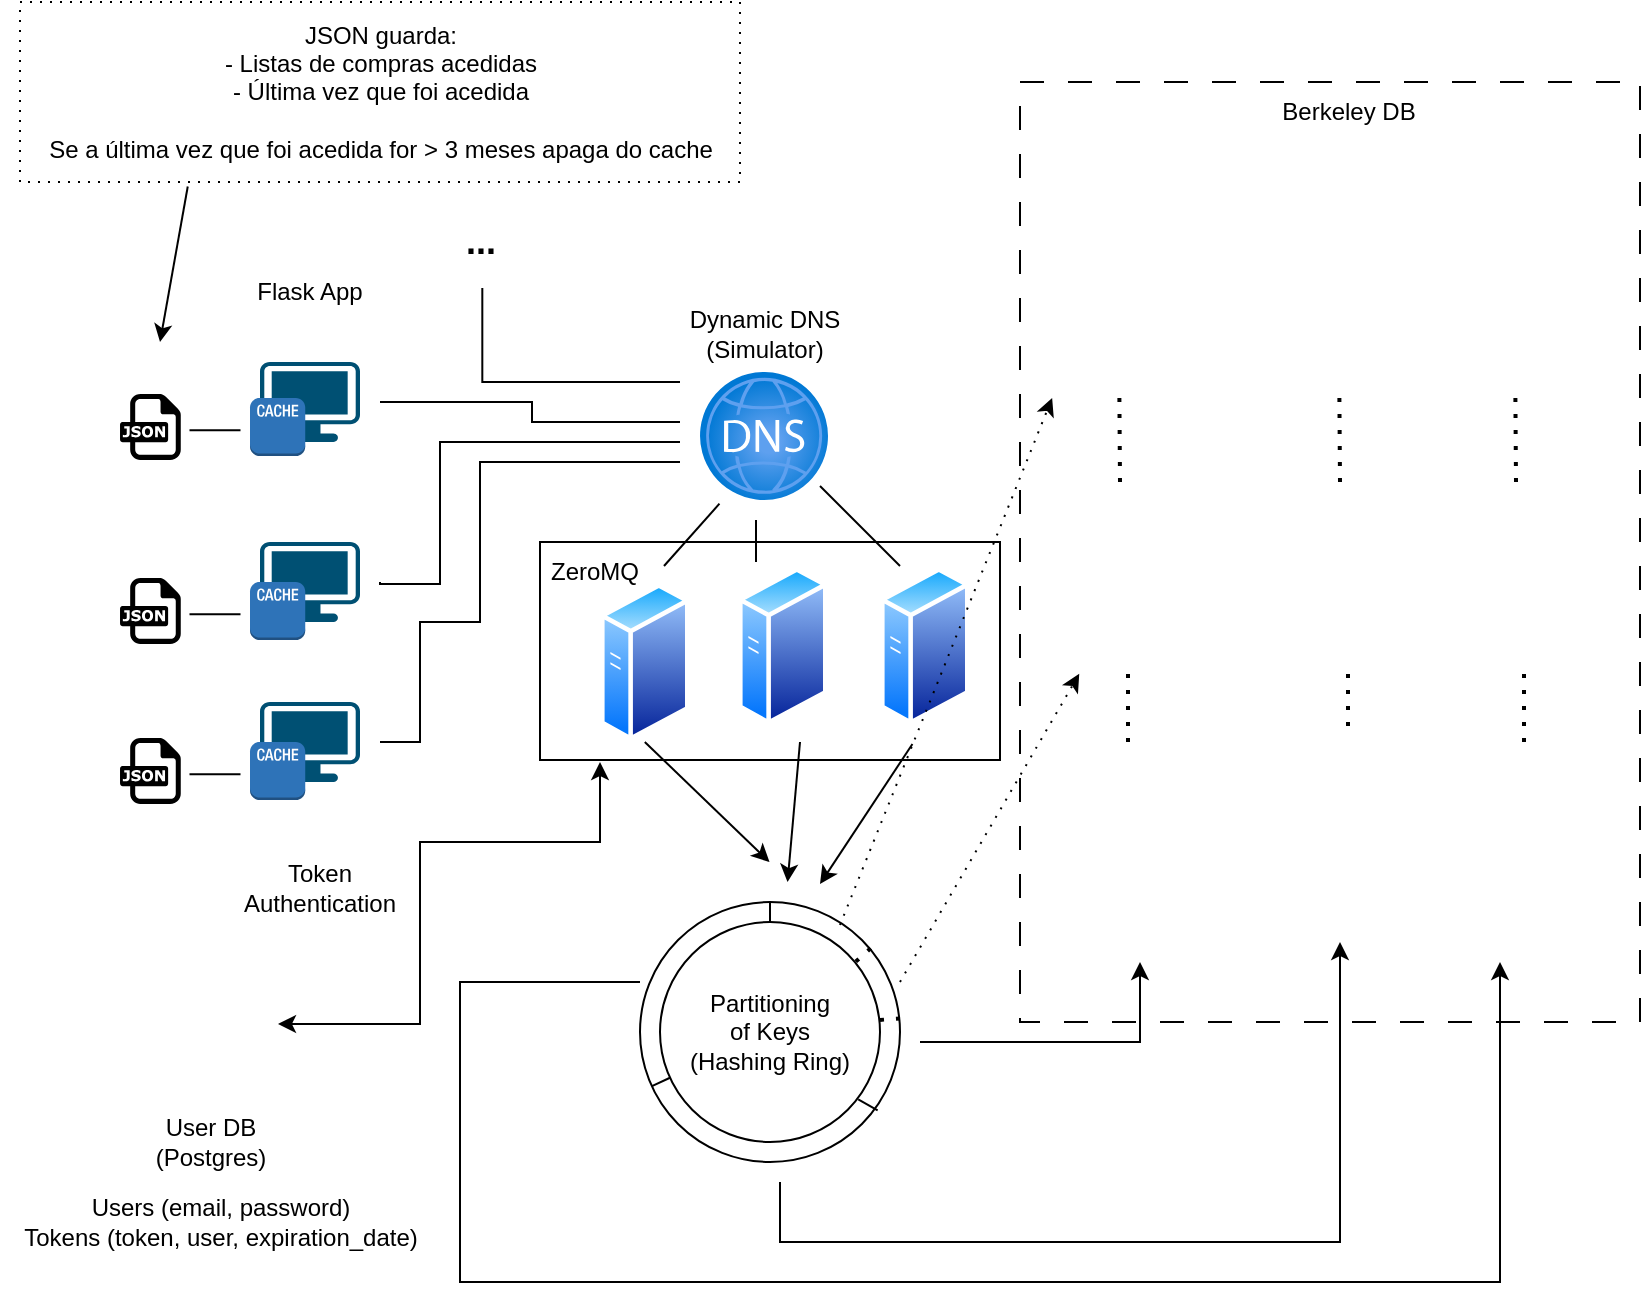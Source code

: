 <mxfile version="22.0.5" type="device">
  <diagram name="Page-1" id="9azXhZL4O-k1q4BhSvVs">
    <mxGraphModel dx="1041" dy="688" grid="1" gridSize="10" guides="1" tooltips="1" connect="1" arrows="1" fold="1" page="1" pageScale="1" pageWidth="827" pageHeight="1169" math="0" shadow="0">
      <root>
        <mxCell id="0" />
        <mxCell id="1" parent="0" />
        <mxCell id="MMOcYGWsHeO2uukwPDXI-76" value="" style="rounded=0;whiteSpace=wrap;html=1;fillColor=none;dashed=1;dashPattern=12 12;" vertex="1" parent="1">
          <mxGeometry x="510" y="50" width="310" height="470" as="geometry" />
        </mxCell>
        <mxCell id="MMOcYGWsHeO2uukwPDXI-1" value="" style="points=[[0.03,0.03,0],[0.5,0,0],[0.97,0.03,0],[1,0.4,0],[0.97,0.745,0],[0.5,1,0],[0.03,0.745,0],[0,0.4,0]];verticalLabelPosition=bottom;sketch=0;html=1;verticalAlign=top;aspect=fixed;align=center;pointerEvents=1;shape=mxgraph.cisco19.workstation;fillColor=#005073;strokeColor=none;" vertex="1" parent="1">
          <mxGeometry x="130" y="190" width="50" height="40" as="geometry" />
        </mxCell>
        <mxCell id="MMOcYGWsHeO2uukwPDXI-2" value="" style="points=[[0.03,0.03,0],[0.5,0,0],[0.97,0.03,0],[1,0.4,0],[0.97,0.745,0],[0.5,1,0],[0.03,0.745,0],[0,0.4,0]];verticalLabelPosition=bottom;sketch=0;html=1;verticalAlign=top;aspect=fixed;align=center;pointerEvents=1;shape=mxgraph.cisco19.workstation;fillColor=#005073;strokeColor=none;" vertex="1" parent="1">
          <mxGeometry x="130" y="280" width="50" height="40" as="geometry" />
        </mxCell>
        <mxCell id="MMOcYGWsHeO2uukwPDXI-3" value="" style="points=[[0.03,0.03,0],[0.5,0,0],[0.97,0.03,0],[1,0.4,0],[0.97,0.745,0],[0.5,1,0],[0.03,0.745,0],[0,0.4,0]];verticalLabelPosition=bottom;sketch=0;html=1;verticalAlign=top;aspect=fixed;align=center;pointerEvents=1;shape=mxgraph.cisco19.workstation;fillColor=#005073;strokeColor=none;" vertex="1" parent="1">
          <mxGeometry x="130" y="360" width="50" height="40" as="geometry" />
        </mxCell>
        <mxCell id="MMOcYGWsHeO2uukwPDXI-12" value="" style="group" vertex="1" connectable="0" parent="1">
          <mxGeometry x="320" y="460" width="130" height="130" as="geometry" />
        </mxCell>
        <mxCell id="MMOcYGWsHeO2uukwPDXI-5" value="" style="ellipse;whiteSpace=wrap;html=1;aspect=fixed;" vertex="1" parent="MMOcYGWsHeO2uukwPDXI-12">
          <mxGeometry width="130" height="130" as="geometry" />
        </mxCell>
        <mxCell id="MMOcYGWsHeO2uukwPDXI-6" value="Partitioning &lt;br&gt;of Keys&lt;br&gt;(Hashing Ring)" style="ellipse;whiteSpace=wrap;html=1;aspect=fixed;" vertex="1" parent="MMOcYGWsHeO2uukwPDXI-12">
          <mxGeometry x="10" y="10" width="110" height="110" as="geometry" />
        </mxCell>
        <mxCell id="MMOcYGWsHeO2uukwPDXI-7" value="" style="endArrow=none;html=1;rounded=0;exitX=0.046;exitY=0.708;exitDx=0;exitDy=0;exitPerimeter=0;" edge="1" parent="MMOcYGWsHeO2uukwPDXI-12" source="MMOcYGWsHeO2uukwPDXI-5" target="MMOcYGWsHeO2uukwPDXI-6">
          <mxGeometry width="50" height="50" relative="1" as="geometry">
            <mxPoint x="10" y="90" as="sourcePoint" />
            <mxPoint x="60" y="40" as="targetPoint" />
          </mxGeometry>
        </mxCell>
        <mxCell id="MMOcYGWsHeO2uukwPDXI-8" value="" style="endArrow=none;html=1;rounded=0;exitX=0.914;exitY=0.801;exitDx=0;exitDy=0;exitPerimeter=0;entryX=0.901;entryY=0.806;entryDx=0;entryDy=0;entryPerimeter=0;" edge="1" parent="MMOcYGWsHeO2uukwPDXI-12" source="MMOcYGWsHeO2uukwPDXI-5" target="MMOcYGWsHeO2uukwPDXI-6">
          <mxGeometry width="50" height="50" relative="1" as="geometry">
            <mxPoint x="16" y="102" as="sourcePoint" />
            <mxPoint x="25" y="98" as="targetPoint" />
          </mxGeometry>
        </mxCell>
        <mxCell id="MMOcYGWsHeO2uukwPDXI-9" value="" style="endArrow=none;html=1;rounded=0;exitX=0.5;exitY=0;exitDx=0;exitDy=0;entryX=0.5;entryY=0;entryDx=0;entryDy=0;" edge="1" parent="MMOcYGWsHeO2uukwPDXI-12" source="MMOcYGWsHeO2uukwPDXI-5" target="MMOcYGWsHeO2uukwPDXI-6">
          <mxGeometry width="50" height="50" relative="1" as="geometry">
            <mxPoint x="129" y="114" as="sourcePoint" />
            <mxPoint x="119" y="109" as="targetPoint" />
          </mxGeometry>
        </mxCell>
        <mxCell id="MMOcYGWsHeO2uukwPDXI-95" value="" style="endArrow=none;dashed=1;html=1;dashPattern=1 3;strokeWidth=2;rounded=0;entryX=0.887;entryY=0.178;entryDx=0;entryDy=0;entryPerimeter=0;exitX=0.89;exitY=0.18;exitDx=0;exitDy=0;exitPerimeter=0;" edge="1" parent="MMOcYGWsHeO2uukwPDXI-12" source="MMOcYGWsHeO2uukwPDXI-6" target="MMOcYGWsHeO2uukwPDXI-5">
          <mxGeometry width="50" height="50" relative="1" as="geometry">
            <mxPoint x="80" y="70" as="sourcePoint" />
            <mxPoint x="130" y="20" as="targetPoint" />
          </mxGeometry>
        </mxCell>
        <mxCell id="MMOcYGWsHeO2uukwPDXI-96" value="" style="endArrow=none;dashed=1;html=1;dashPattern=1 3;strokeWidth=2;rounded=0;entryX=1.001;entryY=0.448;entryDx=0;entryDy=0;entryPerimeter=0;exitX=1;exitY=0.445;exitDx=0;exitDy=0;exitPerimeter=0;" edge="1" parent="MMOcYGWsHeO2uukwPDXI-12" source="MMOcYGWsHeO2uukwPDXI-6" target="MMOcYGWsHeO2uukwPDXI-5">
          <mxGeometry width="50" height="50" relative="1" as="geometry">
            <mxPoint x="118" y="40" as="sourcePoint" />
            <mxPoint x="125" y="33" as="targetPoint" />
          </mxGeometry>
        </mxCell>
        <mxCell id="MMOcYGWsHeO2uukwPDXI-13" value="" style="endArrow=classic;html=1;rounded=0;exitX=0.5;exitY=1;exitDx=0;exitDy=0;" edge="1" parent="1" source="MMOcYGWsHeO2uukwPDXI-20">
          <mxGeometry width="50" height="50" relative="1" as="geometry">
            <mxPoint x="384.76" y="380" as="sourcePoint" />
            <mxPoint x="384.76" y="440" as="targetPoint" />
          </mxGeometry>
        </mxCell>
        <mxCell id="MMOcYGWsHeO2uukwPDXI-14" value="" style="endArrow=classic;html=1;rounded=0;edgeStyle=orthogonalEdgeStyle;" edge="1" parent="1">
          <mxGeometry width="50" height="50" relative="1" as="geometry">
            <mxPoint x="320" y="500" as="sourcePoint" />
            <mxPoint x="750" y="490" as="targetPoint" />
            <Array as="points">
              <mxPoint x="230" y="500" />
              <mxPoint x="230" y="650" />
              <mxPoint x="750" y="650" />
              <mxPoint x="750" y="580" />
            </Array>
          </mxGeometry>
        </mxCell>
        <mxCell id="MMOcYGWsHeO2uukwPDXI-15" value="" style="endArrow=classic;html=1;rounded=0;edgeStyle=orthogonalEdgeStyle;" edge="1" parent="1">
          <mxGeometry width="50" height="50" relative="1" as="geometry">
            <mxPoint x="460" y="530" as="sourcePoint" />
            <mxPoint x="570" y="490" as="targetPoint" />
            <Array as="points">
              <mxPoint x="570" y="530" />
              <mxPoint x="570" y="490" />
            </Array>
          </mxGeometry>
        </mxCell>
        <mxCell id="MMOcYGWsHeO2uukwPDXI-16" value="" style="endArrow=classic;html=1;rounded=0;edgeStyle=orthogonalEdgeStyle;" edge="1" parent="1">
          <mxGeometry width="50" height="50" relative="1" as="geometry">
            <mxPoint x="390" y="600" as="sourcePoint" />
            <mxPoint x="670" y="480" as="targetPoint" />
            <Array as="points">
              <mxPoint x="390" y="630" />
              <mxPoint x="670" y="630" />
            </Array>
          </mxGeometry>
        </mxCell>
        <mxCell id="MMOcYGWsHeO2uukwPDXI-17" value="" style="image;aspect=fixed;perimeter=ellipsePerimeter;html=1;align=center;shadow=0;dashed=0;spacingTop=3;image=img/lib/active_directory/generic_server.svg;" vertex="1" parent="1">
          <mxGeometry x="440" y="292" width="44.8" height="80" as="geometry" />
        </mxCell>
        <mxCell id="MMOcYGWsHeO2uukwPDXI-19" value="" style="image;aspect=fixed;perimeter=ellipsePerimeter;html=1;align=center;shadow=0;dashed=0;spacingTop=3;image=img/lib/active_directory/generic_server.svg;" vertex="1" parent="1">
          <mxGeometry x="369" y="292" width="44.8" height="80" as="geometry" />
        </mxCell>
        <mxCell id="MMOcYGWsHeO2uukwPDXI-24" value="" style="endArrow=none;html=1;rounded=0;edgeStyle=orthogonalEdgeStyle;" edge="1" parent="1">
          <mxGeometry width="50" height="50" relative="1" as="geometry">
            <mxPoint x="190" y="210" as="sourcePoint" />
            <mxPoint x="340" y="220" as="targetPoint" />
            <Array as="points">
              <mxPoint x="266" y="210" />
              <mxPoint x="266" y="220" />
            </Array>
          </mxGeometry>
        </mxCell>
        <mxCell id="MMOcYGWsHeO2uukwPDXI-25" value="" style="endArrow=none;html=1;rounded=0;edgeStyle=orthogonalEdgeStyle;" edge="1" parent="1">
          <mxGeometry width="50" height="50" relative="1" as="geometry">
            <mxPoint x="190" y="300" as="sourcePoint" />
            <mxPoint x="340" y="230" as="targetPoint" />
            <Array as="points">
              <mxPoint x="190" y="301" />
              <mxPoint x="220" y="301" />
              <mxPoint x="220" y="230" />
            </Array>
          </mxGeometry>
        </mxCell>
        <mxCell id="MMOcYGWsHeO2uukwPDXI-26" value="" style="endArrow=none;html=1;rounded=0;edgeStyle=elbowEdgeStyle;elbow=vertical;" edge="1" parent="1" source="MMOcYGWsHeO2uukwPDXI-20">
          <mxGeometry width="50" height="50" relative="1" as="geometry">
            <mxPoint x="177.2" y="503.5" as="sourcePoint" />
            <mxPoint x="327.2" y="328.5" as="targetPoint" />
            <Array as="points" />
          </mxGeometry>
        </mxCell>
        <mxCell id="MMOcYGWsHeO2uukwPDXI-36" value="" style="shape=image;html=1;verticalAlign=top;verticalLabelPosition=bottom;labelBackgroundColor=#ffffff;imageAspect=0;aspect=fixed;image=https://cdn2.iconfinder.com/data/icons/whcompare-isometric-web-hosting-servers/50/database-128.png" vertex="1" parent="1">
          <mxGeometry x="520" y="380" width="88" height="88" as="geometry" />
        </mxCell>
        <mxCell id="MMOcYGWsHeO2uukwPDXI-41" value="" style="endArrow=none;html=1;rounded=0;edgeStyle=orthogonalEdgeStyle;" edge="1" parent="1">
          <mxGeometry width="50" height="50" relative="1" as="geometry">
            <mxPoint x="190" y="380" as="sourcePoint" />
            <mxPoint x="340" y="240" as="targetPoint" />
            <Array as="points">
              <mxPoint x="210" y="380" />
              <mxPoint x="210" y="320" />
              <mxPoint x="240" y="320" />
              <mxPoint x="240" y="240" />
              <mxPoint x="340" y="240" />
            </Array>
          </mxGeometry>
        </mxCell>
        <mxCell id="MMOcYGWsHeO2uukwPDXI-42" value="&lt;b&gt;&lt;font style=&quot;font-size: 18px;&quot;&gt;...&lt;/font&gt;&lt;/b&gt;" style="text;html=1;align=center;verticalAlign=middle;resizable=0;points=[];autosize=1;strokeColor=none;fillColor=none;" vertex="1" parent="1">
          <mxGeometry x="220" y="110" width="40" height="40" as="geometry" />
        </mxCell>
        <mxCell id="MMOcYGWsHeO2uukwPDXI-47" value="Dynamic DNS&lt;br&gt;(Simulator)" style="text;html=1;align=center;verticalAlign=middle;resizable=0;points=[];autosize=1;strokeColor=none;fillColor=none;" vertex="1" parent="1">
          <mxGeometry x="332" y="156" width="100" height="40" as="geometry" />
        </mxCell>
        <mxCell id="MMOcYGWsHeO2uukwPDXI-49" value="" style="shape=image;html=1;verticalAlign=top;verticalLabelPosition=bottom;labelBackgroundColor=#ffffff;imageAspect=0;aspect=fixed;image=https://cdn2.iconfinder.com/data/icons/whcompare-isometric-web-hosting-servers/50/database-128.png" vertex="1" parent="1">
          <mxGeometry x="520" y="256" width="88" height="88" as="geometry" />
        </mxCell>
        <mxCell id="MMOcYGWsHeO2uukwPDXI-50" value="" style="shape=image;html=1;verticalAlign=top;verticalLabelPosition=bottom;labelBackgroundColor=#ffffff;imageAspect=0;aspect=fixed;image=https://cdn2.iconfinder.com/data/icons/whcompare-isometric-web-hosting-servers/50/database-128.png" vertex="1" parent="1">
          <mxGeometry x="520" y="120" width="88" height="88" as="geometry" />
        </mxCell>
        <mxCell id="MMOcYGWsHeO2uukwPDXI-51" value="" style="endArrow=none;dashed=1;html=1;dashPattern=1 3;strokeWidth=2;rounded=0;entryX=0.5;entryY=1;entryDx=0;entryDy=0;exitX=0.5;exitY=0;exitDx=0;exitDy=0;" edge="1" parent="1" source="MMOcYGWsHeO2uukwPDXI-36" target="MMOcYGWsHeO2uukwPDXI-49">
          <mxGeometry width="50" height="50" relative="1" as="geometry">
            <mxPoint x="410" y="400" as="sourcePoint" />
            <mxPoint x="460" y="350" as="targetPoint" />
          </mxGeometry>
        </mxCell>
        <mxCell id="MMOcYGWsHeO2uukwPDXI-52" value="" style="endArrow=none;dashed=1;html=1;dashPattern=1 3;strokeWidth=2;rounded=0;entryX=0.451;entryY=0.992;entryDx=0;entryDy=0;entryPerimeter=0;" edge="1" parent="1" target="MMOcYGWsHeO2uukwPDXI-50">
          <mxGeometry width="50" height="50" relative="1" as="geometry">
            <mxPoint x="560" y="250" as="sourcePoint" />
            <mxPoint x="574" y="354" as="targetPoint" />
            <Array as="points" />
          </mxGeometry>
        </mxCell>
        <mxCell id="MMOcYGWsHeO2uukwPDXI-53" value="" style="shape=image;html=1;verticalAlign=top;verticalLabelPosition=bottom;labelBackgroundColor=#ffffff;imageAspect=0;aspect=fixed;image=https://cdn2.iconfinder.com/data/icons/whcompare-isometric-web-hosting-servers/50/database-128.png" vertex="1" parent="1">
          <mxGeometry x="630" y="372" width="88" height="88" as="geometry" />
        </mxCell>
        <mxCell id="MMOcYGWsHeO2uukwPDXI-54" value="" style="endArrow=none;dashed=1;html=1;dashPattern=1 3;strokeWidth=2;rounded=0;entryX=0.5;entryY=1;entryDx=0;entryDy=0;exitX=0.5;exitY=0;exitDx=0;exitDy=0;" edge="1" source="MMOcYGWsHeO2uukwPDXI-53" target="MMOcYGWsHeO2uukwPDXI-55" parent="1">
          <mxGeometry width="50" height="50" relative="1" as="geometry">
            <mxPoint x="520" y="400" as="sourcePoint" />
            <mxPoint x="570" y="350" as="targetPoint" />
          </mxGeometry>
        </mxCell>
        <mxCell id="MMOcYGWsHeO2uukwPDXI-55" value="" style="shape=image;html=1;verticalAlign=top;verticalLabelPosition=bottom;labelBackgroundColor=#ffffff;imageAspect=0;aspect=fixed;image=https://cdn2.iconfinder.com/data/icons/whcompare-isometric-web-hosting-servers/50/database-128.png" vertex="1" parent="1">
          <mxGeometry x="630" y="256" width="88" height="88" as="geometry" />
        </mxCell>
        <mxCell id="MMOcYGWsHeO2uukwPDXI-56" value="" style="endArrow=none;dashed=1;html=1;dashPattern=1 3;strokeWidth=2;rounded=0;entryX=0.451;entryY=0.992;entryDx=0;entryDy=0;entryPerimeter=0;" edge="1" target="MMOcYGWsHeO2uukwPDXI-57" parent="1">
          <mxGeometry width="50" height="50" relative="1" as="geometry">
            <mxPoint x="670" y="250" as="sourcePoint" />
            <mxPoint x="684" y="354" as="targetPoint" />
            <Array as="points" />
          </mxGeometry>
        </mxCell>
        <mxCell id="MMOcYGWsHeO2uukwPDXI-57" value="" style="shape=image;html=1;verticalAlign=top;verticalLabelPosition=bottom;labelBackgroundColor=#ffffff;imageAspect=0;aspect=fixed;image=https://cdn2.iconfinder.com/data/icons/whcompare-isometric-web-hosting-servers/50/database-128.png" vertex="1" parent="1">
          <mxGeometry x="630" y="120" width="88" height="88" as="geometry" />
        </mxCell>
        <mxCell id="MMOcYGWsHeO2uukwPDXI-58" value="" style="shape=image;html=1;verticalAlign=top;verticalLabelPosition=bottom;labelBackgroundColor=#ffffff;imageAspect=0;aspect=fixed;image=https://cdn2.iconfinder.com/data/icons/whcompare-isometric-web-hosting-servers/50/database-128.png" vertex="1" parent="1">
          <mxGeometry x="718" y="380" width="88" height="88" as="geometry" />
        </mxCell>
        <mxCell id="MMOcYGWsHeO2uukwPDXI-59" value="" style="endArrow=none;dashed=1;html=1;dashPattern=1 3;strokeWidth=2;rounded=0;entryX=0.5;entryY=1;entryDx=0;entryDy=0;exitX=0.5;exitY=0;exitDx=0;exitDy=0;" edge="1" source="MMOcYGWsHeO2uukwPDXI-58" target="MMOcYGWsHeO2uukwPDXI-60" parent="1">
          <mxGeometry width="50" height="50" relative="1" as="geometry">
            <mxPoint x="608" y="400" as="sourcePoint" />
            <mxPoint x="658" y="350" as="targetPoint" />
          </mxGeometry>
        </mxCell>
        <mxCell id="MMOcYGWsHeO2uukwPDXI-60" value="" style="shape=image;html=1;verticalAlign=top;verticalLabelPosition=bottom;labelBackgroundColor=#ffffff;imageAspect=0;aspect=fixed;image=https://cdn2.iconfinder.com/data/icons/whcompare-isometric-web-hosting-servers/50/database-128.png" vertex="1" parent="1">
          <mxGeometry x="718" y="256" width="88" height="88" as="geometry" />
        </mxCell>
        <mxCell id="MMOcYGWsHeO2uukwPDXI-61" value="" style="endArrow=none;dashed=1;html=1;dashPattern=1 3;strokeWidth=2;rounded=0;entryX=0.451;entryY=0.992;entryDx=0;entryDy=0;entryPerimeter=0;" edge="1" target="MMOcYGWsHeO2uukwPDXI-62" parent="1">
          <mxGeometry width="50" height="50" relative="1" as="geometry">
            <mxPoint x="758" y="250" as="sourcePoint" />
            <mxPoint x="772" y="354" as="targetPoint" />
            <Array as="points" />
          </mxGeometry>
        </mxCell>
        <mxCell id="MMOcYGWsHeO2uukwPDXI-62" value="" style="shape=image;html=1;verticalAlign=top;verticalLabelPosition=bottom;labelBackgroundColor=#ffffff;imageAspect=0;aspect=fixed;image=https://cdn2.iconfinder.com/data/icons/whcompare-isometric-web-hosting-servers/50/database-128.png" vertex="1" parent="1">
          <mxGeometry x="718" y="120" width="88" height="88" as="geometry" />
        </mxCell>
        <mxCell id="MMOcYGWsHeO2uukwPDXI-63" value="" style="image;aspect=fixed;html=1;points=[];align=center;fontSize=12;image=img/lib/azure2/networking/DNS_Zones.svg;" vertex="1" parent="1">
          <mxGeometry x="350" y="195" width="64" height="64" as="geometry" />
        </mxCell>
        <mxCell id="MMOcYGWsHeO2uukwPDXI-65" value="" style="endArrow=none;html=1;rounded=0;edgeStyle=elbowEdgeStyle;elbow=vertical;exitX=0.529;exitY=1.075;exitDx=0;exitDy=0;exitPerimeter=0;" edge="1" parent="1" source="MMOcYGWsHeO2uukwPDXI-42">
          <mxGeometry width="50" height="50" relative="1" as="geometry">
            <mxPoint x="170" y="150" as="sourcePoint" />
            <mxPoint x="340" y="200" as="targetPoint" />
            <Array as="points">
              <mxPoint x="220" y="200" />
            </Array>
          </mxGeometry>
        </mxCell>
        <mxCell id="MMOcYGWsHeO2uukwPDXI-20" value="" style="image;aspect=fixed;perimeter=ellipsePerimeter;html=1;align=center;shadow=0;dashed=0;spacingTop=3;image=img/lib/active_directory/generic_server.svg;" vertex="1" parent="1">
          <mxGeometry x="300" y="300" width="44.8" height="80" as="geometry" />
        </mxCell>
        <mxCell id="MMOcYGWsHeO2uukwPDXI-67" value="" style="endArrow=none;html=1;rounded=0;entryX=0.152;entryY=1.029;entryDx=0;entryDy=0;entryPerimeter=0;" edge="1" parent="1" target="MMOcYGWsHeO2uukwPDXI-63">
          <mxGeometry width="50" height="50" relative="1" as="geometry">
            <mxPoint x="332" y="292" as="sourcePoint" />
            <mxPoint x="382" y="242" as="targetPoint" />
          </mxGeometry>
        </mxCell>
        <mxCell id="MMOcYGWsHeO2uukwPDXI-68" value="" style="endArrow=none;html=1;rounded=0;entryX=0.152;entryY=1.029;entryDx=0;entryDy=0;entryPerimeter=0;" edge="1" parent="1">
          <mxGeometry width="50" height="50" relative="1" as="geometry">
            <mxPoint x="378" y="290" as="sourcePoint" />
            <mxPoint x="378" y="269" as="targetPoint" />
          </mxGeometry>
        </mxCell>
        <mxCell id="MMOcYGWsHeO2uukwPDXI-69" value="" style="endArrow=none;html=1;rounded=0;" edge="1" parent="1">
          <mxGeometry width="50" height="50" relative="1" as="geometry">
            <mxPoint x="450" y="292" as="sourcePoint" />
            <mxPoint x="410" y="252" as="targetPoint" />
            <Array as="points">
              <mxPoint x="450" y="292" />
            </Array>
          </mxGeometry>
        </mxCell>
        <mxCell id="MMOcYGWsHeO2uukwPDXI-70" value="" style="endArrow=classic;html=1;rounded=0;" edge="1" parent="1">
          <mxGeometry width="50" height="50" relative="1" as="geometry">
            <mxPoint x="400" y="380" as="sourcePoint" />
            <mxPoint x="393.78" y="450" as="targetPoint" />
          </mxGeometry>
        </mxCell>
        <mxCell id="MMOcYGWsHeO2uukwPDXI-71" value="" style="endArrow=classic;html=1;rounded=0;" edge="1" parent="1">
          <mxGeometry width="50" height="50" relative="1" as="geometry">
            <mxPoint x="456.22" y="381" as="sourcePoint" />
            <mxPoint x="410" y="451" as="targetPoint" />
          </mxGeometry>
        </mxCell>
        <mxCell id="MMOcYGWsHeO2uukwPDXI-72" value="" style="shape=image;html=1;verticalAlign=top;verticalLabelPosition=bottom;labelBackgroundColor=#ffffff;imageAspect=0;aspect=fixed;image=https://cdn2.iconfinder.com/data/icons/whcompare-isometric-web-hosting-servers/50/database-128.png" vertex="1" parent="1">
          <mxGeometry x="70" y="490.5" width="69" height="69" as="geometry" />
        </mxCell>
        <mxCell id="MMOcYGWsHeO2uukwPDXI-73" value="" style="endArrow=classic;startArrow=classic;html=1;rounded=0;edgeStyle=orthogonalEdgeStyle;" edge="1" parent="1">
          <mxGeometry width="50" height="50" relative="1" as="geometry">
            <mxPoint x="139" y="521" as="sourcePoint" />
            <mxPoint x="300" y="390" as="targetPoint" />
            <Array as="points">
              <mxPoint x="210" y="521" />
              <mxPoint x="210" y="430" />
              <mxPoint x="300" y="430" />
            </Array>
          </mxGeometry>
        </mxCell>
        <mxCell id="MMOcYGWsHeO2uukwPDXI-74" value="User DB&lt;br&gt;(Postgres)" style="text;html=1;align=center;verticalAlign=middle;resizable=0;points=[];autosize=1;strokeColor=none;fillColor=none;" vertex="1" parent="1">
          <mxGeometry x="64.5" y="559.5" width="80" height="40" as="geometry" />
        </mxCell>
        <mxCell id="MMOcYGWsHeO2uukwPDXI-75" value="Berkeley DB" style="text;html=1;align=center;verticalAlign=middle;resizable=0;points=[];autosize=1;strokeColor=none;fillColor=none;" vertex="1" parent="1">
          <mxGeometry x="629" y="50" width="90" height="30" as="geometry" />
        </mxCell>
        <mxCell id="MMOcYGWsHeO2uukwPDXI-77" value="Flask App" style="text;html=1;strokeColor=none;fillColor=none;align=center;verticalAlign=middle;whiteSpace=wrap;rounded=0;" vertex="1" parent="1">
          <mxGeometry x="125" y="140" width="60" height="30" as="geometry" />
        </mxCell>
        <mxCell id="MMOcYGWsHeO2uukwPDXI-79" value="Token Authentication" style="text;html=1;strokeColor=none;fillColor=none;align=center;verticalAlign=middle;whiteSpace=wrap;rounded=0;" vertex="1" parent="1">
          <mxGeometry x="130" y="438" width="60" height="30" as="geometry" />
        </mxCell>
        <mxCell id="MMOcYGWsHeO2uukwPDXI-81" value="" style="outlineConnect=0;dashed=0;verticalLabelPosition=bottom;verticalAlign=top;align=center;html=1;shape=mxgraph.aws3.cache_node;fillColor=#2E73B8;gradientColor=none;" vertex="1" parent="1">
          <mxGeometry x="125" y="208" width="27.62" height="29" as="geometry" />
        </mxCell>
        <mxCell id="MMOcYGWsHeO2uukwPDXI-82" value="" style="outlineConnect=0;dashed=0;verticalLabelPosition=bottom;verticalAlign=top;align=center;html=1;shape=mxgraph.aws3.cache_node;fillColor=#2E73B8;gradientColor=none;" vertex="1" parent="1">
          <mxGeometry x="125" y="300" width="27.62" height="29" as="geometry" />
        </mxCell>
        <mxCell id="MMOcYGWsHeO2uukwPDXI-83" value="" style="outlineConnect=0;dashed=0;verticalLabelPosition=bottom;verticalAlign=top;align=center;html=1;shape=mxgraph.aws3.cache_node;fillColor=#2E73B8;gradientColor=none;" vertex="1" parent="1">
          <mxGeometry x="125" y="380" width="27.62" height="29" as="geometry" />
        </mxCell>
        <mxCell id="MMOcYGWsHeO2uukwPDXI-84" value="" style="dashed=0;outlineConnect=0;html=1;align=center;labelPosition=center;verticalLabelPosition=bottom;verticalAlign=top;shape=mxgraph.weblogos.json" vertex="1" parent="1">
          <mxGeometry x="60" y="206.05" width="30.38" height="32.9" as="geometry" />
        </mxCell>
        <mxCell id="MMOcYGWsHeO2uukwPDXI-85" value="" style="endArrow=none;html=1;rounded=0;" edge="1" parent="1">
          <mxGeometry width="50" height="50" relative="1" as="geometry">
            <mxPoint x="94.75" y="224.14" as="sourcePoint" />
            <mxPoint x="120.25" y="224.14" as="targetPoint" />
          </mxGeometry>
        </mxCell>
        <mxCell id="MMOcYGWsHeO2uukwPDXI-87" value="" style="dashed=0;outlineConnect=0;html=1;align=center;labelPosition=center;verticalLabelPosition=bottom;verticalAlign=top;shape=mxgraph.weblogos.json" vertex="1" parent="1">
          <mxGeometry x="60" y="298.05" width="30.38" height="32.9" as="geometry" />
        </mxCell>
        <mxCell id="MMOcYGWsHeO2uukwPDXI-88" value="" style="endArrow=none;html=1;rounded=0;" edge="1" parent="1">
          <mxGeometry width="50" height="50" relative="1" as="geometry">
            <mxPoint x="94.75" y="316.14" as="sourcePoint" />
            <mxPoint x="120.25" y="316.14" as="targetPoint" />
          </mxGeometry>
        </mxCell>
        <mxCell id="MMOcYGWsHeO2uukwPDXI-89" value="" style="dashed=0;outlineConnect=0;html=1;align=center;labelPosition=center;verticalLabelPosition=bottom;verticalAlign=top;shape=mxgraph.weblogos.json" vertex="1" parent="1">
          <mxGeometry x="60" y="378.05" width="30.38" height="32.9" as="geometry" />
        </mxCell>
        <mxCell id="MMOcYGWsHeO2uukwPDXI-90" value="" style="endArrow=none;html=1;rounded=0;" edge="1" parent="1">
          <mxGeometry width="50" height="50" relative="1" as="geometry">
            <mxPoint x="94.75" y="396.14" as="sourcePoint" />
            <mxPoint x="120.25" y="396.14" as="targetPoint" />
          </mxGeometry>
        </mxCell>
        <mxCell id="MMOcYGWsHeO2uukwPDXI-91" value="" style="rounded=0;whiteSpace=wrap;html=1;fillColor=none;" vertex="1" parent="1">
          <mxGeometry x="270" y="280" width="230" height="109" as="geometry" />
        </mxCell>
        <mxCell id="MMOcYGWsHeO2uukwPDXI-78" value="ZeroMQ" style="text;html=1;align=center;verticalAlign=middle;resizable=0;points=[];autosize=1;strokeColor=none;fillColor=none;" vertex="1" parent="1">
          <mxGeometry x="262" y="280" width="70" height="30" as="geometry" />
        </mxCell>
        <mxCell id="MMOcYGWsHeO2uukwPDXI-92" value="Users (email, password)&lt;br&gt;Tokens (token, user, expiration_date)" style="text;html=1;align=center;verticalAlign=middle;resizable=0;points=[];autosize=1;strokeColor=none;fillColor=none;" vertex="1" parent="1">
          <mxGeometry y="599.5" width="220" height="40" as="geometry" />
        </mxCell>
        <mxCell id="MMOcYGWsHeO2uukwPDXI-93" value="JSON guarda:&lt;br&gt;- Listas de compras acedidas&lt;br&gt;- Última vez que foi acedida&lt;br&gt;&lt;br&gt;Se a última vez que foi acedida for &amp;gt; 3 meses apaga do cache" style="text;html=1;align=center;verticalAlign=middle;resizable=0;points=[];autosize=1;strokeColor=default;fillColor=none;dashed=1;dashPattern=1 4;" vertex="1" parent="1">
          <mxGeometry x="10" y="10" width="360" height="90" as="geometry" />
        </mxCell>
        <mxCell id="MMOcYGWsHeO2uukwPDXI-94" value="" style="endArrow=classic;html=1;rounded=0;exitX=0.233;exitY=1.025;exitDx=0;exitDy=0;exitPerimeter=0;" edge="1" parent="1" source="MMOcYGWsHeO2uukwPDXI-93">
          <mxGeometry width="50" height="50" relative="1" as="geometry">
            <mxPoint x="94.5" y="110" as="sourcePoint" />
            <mxPoint x="80" y="180" as="targetPoint" />
          </mxGeometry>
        </mxCell>
        <mxCell id="MMOcYGWsHeO2uukwPDXI-97" value="" style="endArrow=classic;html=1;rounded=0;entryX=0.223;entryY=1.022;entryDx=0;entryDy=0;entryPerimeter=0;dashed=1;dashPattern=1 4;" edge="1" parent="1" target="MMOcYGWsHeO2uukwPDXI-49">
          <mxGeometry width="50" height="50" relative="1" as="geometry">
            <mxPoint x="450" y="500" as="sourcePoint" />
            <mxPoint x="490" y="430" as="targetPoint" />
          </mxGeometry>
        </mxCell>
        <mxCell id="MMOcYGWsHeO2uukwPDXI-99" value="" style="endArrow=classic;html=1;rounded=0;entryX=0.069;entryY=1;entryDx=0;entryDy=0;entryPerimeter=0;dashed=1;dashPattern=1 4;" edge="1" parent="1" target="MMOcYGWsHeO2uukwPDXI-50">
          <mxGeometry width="50" height="50" relative="1" as="geometry">
            <mxPoint x="420" y="471.5" as="sourcePoint" />
            <mxPoint x="510" y="317.5" as="targetPoint" />
          </mxGeometry>
        </mxCell>
      </root>
    </mxGraphModel>
  </diagram>
</mxfile>
